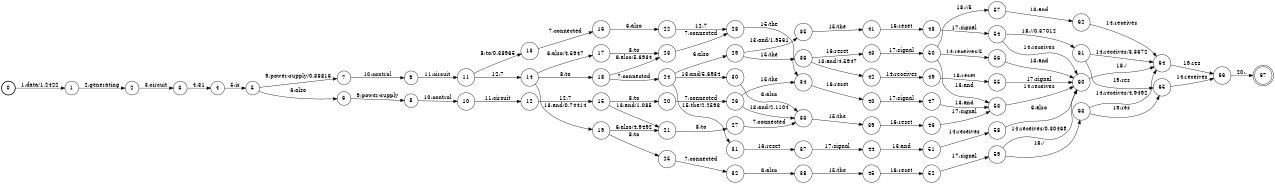 digraph FST {
rankdir = LR;
size = "8.5,11";
label = "";
center = 1;
orientation = Portrait;
ranksep = "0.4";
nodesep = "0.25";
0 [label = "0", shape = circle, style = bold, fontsize = 14]
	0 -> 1 [label = "1:data/1.2422", fontsize = 14];
1 [label = "1", shape = circle, style = solid, fontsize = 14]
	1 -> 2 [label = "2:generating", fontsize = 14];
2 [label = "2", shape = circle, style = solid, fontsize = 14]
	2 -> 3 [label = "3:circuit", fontsize = 14];
3 [label = "3", shape = circle, style = solid, fontsize = 14]
	3 -> 4 [label = "4:31", fontsize = 14];
4 [label = "4", shape = circle, style = solid, fontsize = 14]
	4 -> 5 [label = "5:is", fontsize = 14];
5 [label = "5", shape = circle, style = solid, fontsize = 14]
	5 -> 6 [label = "6:also", fontsize = 14];
	5 -> 7 [label = "9:power-supply/0.36816", fontsize = 14];
6 [label = "6", shape = circle, style = solid, fontsize = 14]
	6 -> 8 [label = "9:power-supply", fontsize = 14];
7 [label = "7", shape = circle, style = solid, fontsize = 14]
	7 -> 9 [label = "10:control", fontsize = 14];
8 [label = "8", shape = circle, style = solid, fontsize = 14]
	8 -> 10 [label = "10:control", fontsize = 14];
9 [label = "9", shape = circle, style = solid, fontsize = 14]
	9 -> 11 [label = "11:circuit", fontsize = 14];
10 [label = "10", shape = circle, style = solid, fontsize = 14]
	10 -> 12 [label = "11:circuit", fontsize = 14];
11 [label = "11", shape = circle, style = solid, fontsize = 14]
	11 -> 13 [label = "8:to/0.38965", fontsize = 14];
	11 -> 14 [label = "12:7", fontsize = 14];
12 [label = "12", shape = circle, style = solid, fontsize = 14]
	12 -> 15 [label = "12:7", fontsize = 14];
13 [label = "13", shape = circle, style = solid, fontsize = 14]
	13 -> 16 [label = "7:connected", fontsize = 14];
14 [label = "14", shape = circle, style = solid, fontsize = 14]
	14 -> 17 [label = "6:also/4.5947", fontsize = 14];
	14 -> 18 [label = "8:to", fontsize = 14];
	14 -> 19 [label = "13:and/0.74414", fontsize = 14];
15 [label = "15", shape = circle, style = solid, fontsize = 14]
	15 -> 20 [label = "8:to", fontsize = 14];
	15 -> 21 [label = "13:and/1.085", fontsize = 14];
16 [label = "16", shape = circle, style = solid, fontsize = 14]
	16 -> 22 [label = "6:also", fontsize = 14];
17 [label = "17", shape = circle, style = solid, fontsize = 14]
	17 -> 23 [label = "8:to", fontsize = 14];
18 [label = "18", shape = circle, style = solid, fontsize = 14]
	18 -> 23 [label = "6:also/5.6934", fontsize = 14];
	18 -> 24 [label = "7:connected", fontsize = 14];
19 [label = "19", shape = circle, style = solid, fontsize = 14]
	19 -> 21 [label = "6:also/4.9492", fontsize = 14];
	19 -> 25 [label = "8:to", fontsize = 14];
20 [label = "20", shape = circle, style = solid, fontsize = 14]
	20 -> 26 [label = "7:connected", fontsize = 14];
21 [label = "21", shape = circle, style = solid, fontsize = 14]
	21 -> 27 [label = "8:to", fontsize = 14];
22 [label = "22", shape = circle, style = solid, fontsize = 14]
	22 -> 28 [label = "12:7", fontsize = 14];
23 [label = "23", shape = circle, style = solid, fontsize = 14]
	23 -> 28 [label = "7:connected", fontsize = 14];
24 [label = "24", shape = circle, style = solid, fontsize = 14]
	24 -> 29 [label = "6:also", fontsize = 14];
	24 -> 30 [label = "13:and/5.6934", fontsize = 14];
	24 -> 31 [label = "15:the/2.2598", fontsize = 14];
25 [label = "25", shape = circle, style = solid, fontsize = 14]
	25 -> 32 [label = "7:connected", fontsize = 14];
26 [label = "26", shape = circle, style = solid, fontsize = 14]
	26 -> 33 [label = "13:and/2.1104", fontsize = 14];
	26 -> 34 [label = "15:the", fontsize = 14];
27 [label = "27", shape = circle, style = solid, fontsize = 14]
	27 -> 33 [label = "7:connected", fontsize = 14];
28 [label = "28", shape = circle, style = solid, fontsize = 14]
	28 -> 34 [label = "15:the", fontsize = 14];
29 [label = "29", shape = circle, style = solid, fontsize = 14]
	29 -> 35 [label = "13:and/1.9561", fontsize = 14];
	29 -> 36 [label = "15:the", fontsize = 14];
30 [label = "30", shape = circle, style = solid, fontsize = 14]
	30 -> 33 [label = "6:also", fontsize = 14];
31 [label = "31", shape = circle, style = solid, fontsize = 14]
	31 -> 37 [label = "16:reset", fontsize = 14];
32 [label = "32", shape = circle, style = solid, fontsize = 14]
	32 -> 38 [label = "6:also", fontsize = 14];
33 [label = "33", shape = circle, style = solid, fontsize = 14]
	33 -> 39 [label = "15:the", fontsize = 14];
34 [label = "34", shape = circle, style = solid, fontsize = 14]
	34 -> 40 [label = "16:reset", fontsize = 14];
35 [label = "35", shape = circle, style = solid, fontsize = 14]
	35 -> 41 [label = "15:the", fontsize = 14];
36 [label = "36", shape = circle, style = solid, fontsize = 14]
	36 -> 42 [label = "13:and/4.5947", fontsize = 14];
	36 -> 43 [label = "16:reset", fontsize = 14];
37 [label = "37", shape = circle, style = solid, fontsize = 14]
	37 -> 44 [label = "17:signal", fontsize = 14];
38 [label = "38", shape = circle, style = solid, fontsize = 14]
	38 -> 45 [label = "15:the", fontsize = 14];
39 [label = "39", shape = circle, style = solid, fontsize = 14]
	39 -> 46 [label = "16:reset", fontsize = 14];
40 [label = "40", shape = circle, style = solid, fontsize = 14]
	40 -> 47 [label = "17:signal", fontsize = 14];
41 [label = "41", shape = circle, style = solid, fontsize = 14]
	41 -> 48 [label = "16:reset", fontsize = 14];
42 [label = "42", shape = circle, style = solid, fontsize = 14]
	42 -> 49 [label = "14:receives", fontsize = 14];
43 [label = "43", shape = circle, style = solid, fontsize = 14]
	43 -> 50 [label = "17:signal", fontsize = 14];
44 [label = "44", shape = circle, style = solid, fontsize = 14]
	44 -> 51 [label = "13:and", fontsize = 14];
45 [label = "45", shape = circle, style = solid, fontsize = 14]
	45 -> 52 [label = "16:reset", fontsize = 14];
46 [label = "46", shape = circle, style = solid, fontsize = 14]
	46 -> 53 [label = "17:signal", fontsize = 14];
47 [label = "47", shape = circle, style = solid, fontsize = 14]
	47 -> 53 [label = "13:and", fontsize = 14];
48 [label = "48", shape = circle, style = solid, fontsize = 14]
	48 -> 54 [label = "17:signal", fontsize = 14];
49 [label = "49", shape = circle, style = solid, fontsize = 14]
	49 -> 55 [label = "16:reset", fontsize = 14];
50 [label = "50", shape = circle, style = solid, fontsize = 14]
	50 -> 53 [label = "13:and", fontsize = 14];
	50 -> 56 [label = "14:receives/5", fontsize = 14];
	50 -> 57 [label = "18://5", fontsize = 14];
51 [label = "51", shape = circle, style = solid, fontsize = 14]
	51 -> 58 [label = "14:receives", fontsize = 14];
52 [label = "52", shape = circle, style = solid, fontsize = 14]
	52 -> 59 [label = "17:signal", fontsize = 14];
53 [label = "53", shape = circle, style = solid, fontsize = 14]
	53 -> 60 [label = "14:receives", fontsize = 14];
54 [label = "54", shape = circle, style = solid, fontsize = 14]
	54 -> 60 [label = "14:receives", fontsize = 14];
	54 -> 61 [label = "18://0.37012", fontsize = 14];
55 [label = "55", shape = circle, style = solid, fontsize = 14]
	55 -> 60 [label = "17:signal", fontsize = 14];
56 [label = "56", shape = circle, style = solid, fontsize = 14]
	56 -> 60 [label = "13:and", fontsize = 14];
57 [label = "57", shape = circle, style = solid, fontsize = 14]
	57 -> 62 [label = "13:and", fontsize = 14];
58 [label = "58", shape = circle, style = solid, fontsize = 14]
	58 -> 60 [label = "6:also", fontsize = 14];
59 [label = "59", shape = circle, style = solid, fontsize = 14]
	59 -> 60 [label = "14:receives/0.30469", fontsize = 14];
	59 -> 63 [label = "18:/", fontsize = 14];
60 [label = "60", shape = circle, style = solid, fontsize = 14]
	60 -> 64 [label = "18:/", fontsize = 14];
61 [label = "61", shape = circle, style = solid, fontsize = 14]
	61 -> 64 [label = "14:receives/3.3672", fontsize = 14];
	61 -> 65 [label = "19:res", fontsize = 14];
62 [label = "62", shape = circle, style = solid, fontsize = 14]
	62 -> 64 [label = "14:receives", fontsize = 14];
63 [label = "63", shape = circle, style = solid, fontsize = 14]
	63 -> 64 [label = "14:receives/4.9492", fontsize = 14];
	63 -> 65 [label = "19:res", fontsize = 14];
64 [label = "64", shape = circle, style = solid, fontsize = 14]
	64 -> 66 [label = "19:res", fontsize = 14];
65 [label = "65", shape = circle, style = solid, fontsize = 14]
	65 -> 66 [label = "14:receives", fontsize = 14];
66 [label = "66", shape = circle, style = solid, fontsize = 14]
	66 -> 67 [label = "20:.", fontsize = 14];
67 [label = "67", shape = doublecircle, style = solid, fontsize = 14]
}
